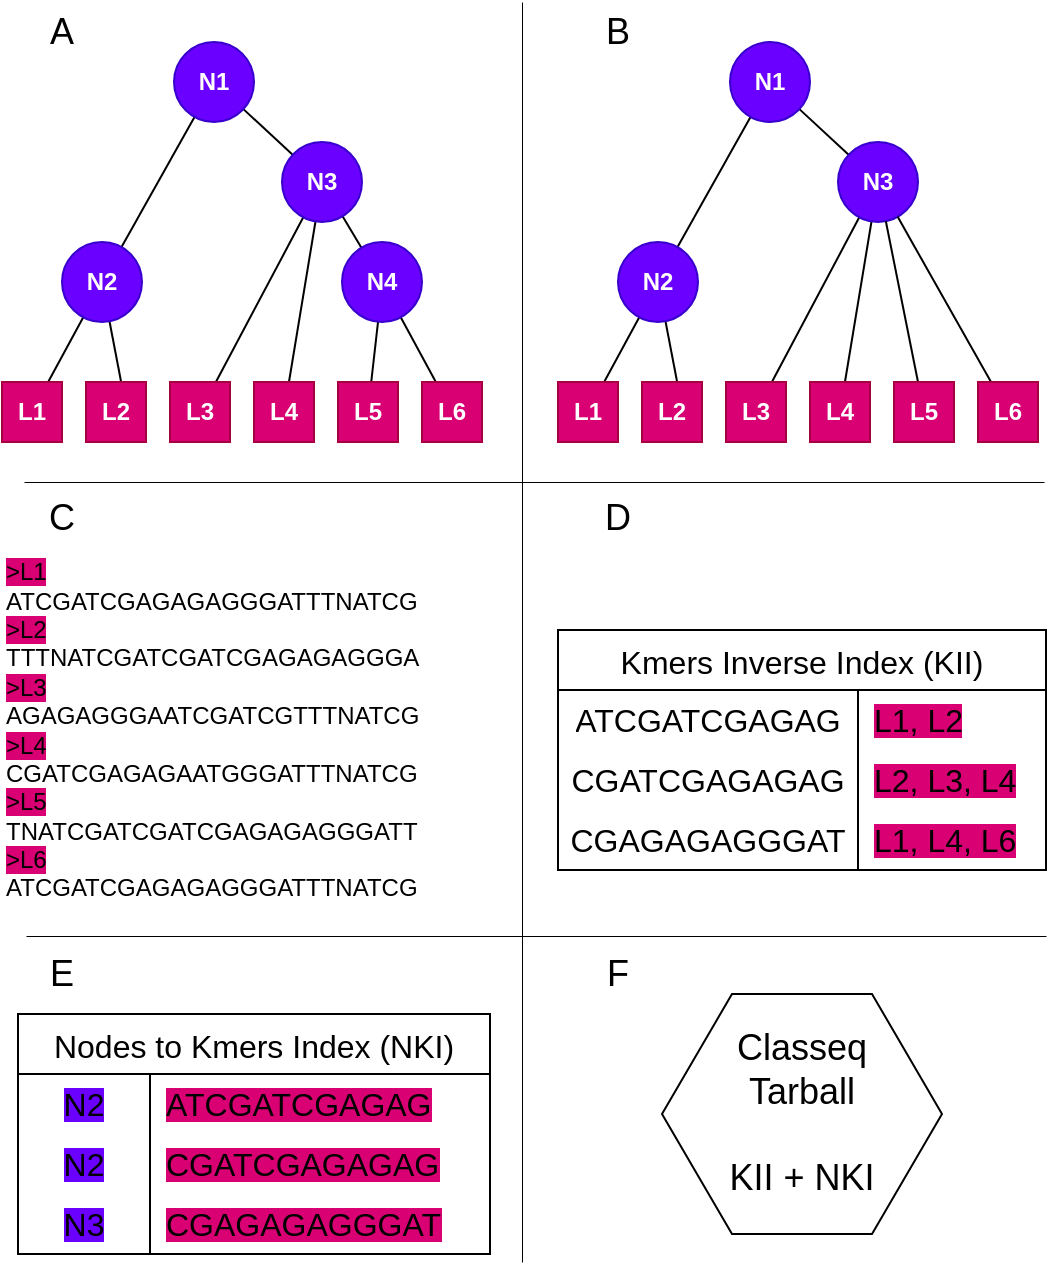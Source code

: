 <mxfile version="21.7.5" type="device" pages="2">
  <diagram id="KppL1wh_2cTVNB4-jGqq" name="main-comcepts">
    <mxGraphModel dx="1430" dy="600" grid="1" gridSize="10" guides="1" tooltips="1" connect="1" arrows="1" fold="1" page="1" pageScale="1" pageWidth="550" pageHeight="660" math="0" shadow="0">
      <root>
        <mxCell id="0" />
        <mxCell id="1" parent="0" />
        <mxCell id="bnrtpsS_CM_vW4E39BOG-5" style="rounded=0;orthogonalLoop=1;jettySize=auto;html=1;endArrow=none;endFill=0;" edge="1" parent="1" source="bnrtpsS_CM_vW4E39BOG-1" target="bnrtpsS_CM_vW4E39BOG-3">
          <mxGeometry relative="1" as="geometry" />
        </mxCell>
        <mxCell id="bnrtpsS_CM_vW4E39BOG-6" style="rounded=0;orthogonalLoop=1;jettySize=auto;html=1;endArrow=none;endFill=0;" edge="1" parent="1" source="bnrtpsS_CM_vW4E39BOG-1" target="bnrtpsS_CM_vW4E39BOG-2">
          <mxGeometry relative="1" as="geometry" />
        </mxCell>
        <mxCell id="bnrtpsS_CM_vW4E39BOG-1" value="&lt;b&gt;N1&lt;/b&gt;" style="ellipse;whiteSpace=wrap;html=1;aspect=fixed;fillColor=#6a00ff;strokeColor=#3700CC;fontColor=#ffffff;" vertex="1" parent="1">
          <mxGeometry x="98" y="35" width="40" height="40" as="geometry" />
        </mxCell>
        <mxCell id="bnrtpsS_CM_vW4E39BOG-16" style="edgeStyle=none;rounded=0;orthogonalLoop=1;jettySize=auto;html=1;endArrow=none;endFill=0;" edge="1" parent="1" source="bnrtpsS_CM_vW4E39BOG-2">
          <mxGeometry relative="1" as="geometry">
            <mxPoint x="72.077" y="207.635" as="targetPoint" />
          </mxGeometry>
        </mxCell>
        <mxCell id="bnrtpsS_CM_vW4E39BOG-17" style="edgeStyle=none;rounded=0;orthogonalLoop=1;jettySize=auto;html=1;endArrow=none;endFill=0;" edge="1" parent="1" source="bnrtpsS_CM_vW4E39BOG-2" target="bnrtpsS_CM_vW4E39BOG-18">
          <mxGeometry relative="1" as="geometry">
            <mxPoint x="11.923" y="207.635" as="targetPoint" />
          </mxGeometry>
        </mxCell>
        <mxCell id="bnrtpsS_CM_vW4E39BOG-2" value="&lt;b&gt;N2&lt;/b&gt;" style="ellipse;whiteSpace=wrap;html=1;aspect=fixed;fillColor=#6a00ff;strokeColor=#3700CC;fontColor=#ffffff;" vertex="1" parent="1">
          <mxGeometry x="42" y="135" width="40" height="40" as="geometry" />
        </mxCell>
        <mxCell id="bnrtpsS_CM_vW4E39BOG-7" style="rounded=0;orthogonalLoop=1;jettySize=auto;html=1;endArrow=none;endFill=0;" edge="1" parent="1" source="bnrtpsS_CM_vW4E39BOG-3" target="bnrtpsS_CM_vW4E39BOG-4">
          <mxGeometry relative="1" as="geometry" />
        </mxCell>
        <mxCell id="bnrtpsS_CM_vW4E39BOG-13" style="edgeStyle=none;rounded=0;orthogonalLoop=1;jettySize=auto;html=1;endArrow=none;endFill=0;" edge="1" parent="1" source="bnrtpsS_CM_vW4E39BOG-3" target="bnrtpsS_CM_vW4E39BOG-21">
          <mxGeometry relative="1" as="geometry">
            <mxPoint x="128.727" y="206.165" as="targetPoint" />
          </mxGeometry>
        </mxCell>
        <mxCell id="bnrtpsS_CM_vW4E39BOG-24" style="edgeStyle=none;rounded=0;orthogonalLoop=1;jettySize=auto;html=1;endArrow=none;endFill=0;" edge="1" parent="1" source="bnrtpsS_CM_vW4E39BOG-3" target="bnrtpsS_CM_vW4E39BOG-20">
          <mxGeometry relative="1" as="geometry" />
        </mxCell>
        <mxCell id="bnrtpsS_CM_vW4E39BOG-3" value="&lt;b&gt;N3&lt;/b&gt;" style="ellipse;whiteSpace=wrap;html=1;aspect=fixed;fillColor=#6a00ff;strokeColor=#3700CC;fontColor=#ffffff;" vertex="1" parent="1">
          <mxGeometry x="152" y="85" width="40" height="40" as="geometry" />
        </mxCell>
        <mxCell id="bnrtpsS_CM_vW4E39BOG-11" style="edgeStyle=none;rounded=0;orthogonalLoop=1;jettySize=auto;html=1;endArrow=none;endFill=0;" edge="1" parent="1" source="bnrtpsS_CM_vW4E39BOG-4" target="bnrtpsS_CM_vW4E39BOG-22">
          <mxGeometry relative="1" as="geometry">
            <mxPoint x="191.923" y="207.635" as="targetPoint" />
          </mxGeometry>
        </mxCell>
        <mxCell id="bnrtpsS_CM_vW4E39BOG-12" style="edgeStyle=none;rounded=0;orthogonalLoop=1;jettySize=auto;html=1;endArrow=none;endFill=0;" edge="1" parent="1" source="bnrtpsS_CM_vW4E39BOG-4" target="bnrtpsS_CM_vW4E39BOG-23">
          <mxGeometry relative="1" as="geometry">
            <mxPoint x="252.077" y="207.635" as="targetPoint" />
          </mxGeometry>
        </mxCell>
        <mxCell id="bnrtpsS_CM_vW4E39BOG-4" value="&lt;b&gt;N4&lt;/b&gt;" style="ellipse;whiteSpace=wrap;html=1;aspect=fixed;fillColor=#6a00ff;strokeColor=#3700CC;fontColor=#ffffff;" vertex="1" parent="1">
          <mxGeometry x="182" y="135" width="40" height="40" as="geometry" />
        </mxCell>
        <mxCell id="bnrtpsS_CM_vW4E39BOG-18" value="L1" style="rounded=0;whiteSpace=wrap;html=1;fillColor=#d80073;fontColor=#ffffff;strokeColor=#A50040;fontStyle=1" vertex="1" parent="1">
          <mxGeometry x="12" y="205" width="30" height="30" as="geometry" />
        </mxCell>
        <mxCell id="bnrtpsS_CM_vW4E39BOG-19" value="L2" style="rounded=0;whiteSpace=wrap;html=1;fillColor=#d80073;fontColor=#ffffff;strokeColor=#A50040;fontStyle=1" vertex="1" parent="1">
          <mxGeometry x="54" y="205" width="30" height="30" as="geometry" />
        </mxCell>
        <mxCell id="bnrtpsS_CM_vW4E39BOG-20" value="L3" style="rounded=0;whiteSpace=wrap;html=1;fillColor=#d80073;fontColor=#ffffff;strokeColor=#A50040;fontStyle=1" vertex="1" parent="1">
          <mxGeometry x="96" y="205" width="30" height="30" as="geometry" />
        </mxCell>
        <mxCell id="bnrtpsS_CM_vW4E39BOG-21" value="L4" style="rounded=0;whiteSpace=wrap;html=1;fillColor=#d80073;fontColor=#ffffff;strokeColor=#A50040;fontStyle=1" vertex="1" parent="1">
          <mxGeometry x="138" y="205" width="30" height="30" as="geometry" />
        </mxCell>
        <mxCell id="bnrtpsS_CM_vW4E39BOG-22" value="L5" style="rounded=0;whiteSpace=wrap;html=1;fillColor=#d80073;fontColor=#ffffff;strokeColor=#A50040;fontStyle=1" vertex="1" parent="1">
          <mxGeometry x="180" y="205" width="30" height="30" as="geometry" />
        </mxCell>
        <mxCell id="bnrtpsS_CM_vW4E39BOG-23" value="L6" style="rounded=0;whiteSpace=wrap;html=1;fillColor=#d80073;fontColor=#ffffff;strokeColor=#A50040;fontStyle=1" vertex="1" parent="1">
          <mxGeometry x="222" y="205" width="30" height="30" as="geometry" />
        </mxCell>
        <mxCell id="bnrtpsS_CM_vW4E39BOG-25" style="rounded=0;orthogonalLoop=1;jettySize=auto;html=1;endArrow=none;endFill=0;" edge="1" source="bnrtpsS_CM_vW4E39BOG-27" target="bnrtpsS_CM_vW4E39BOG-34" parent="1">
          <mxGeometry relative="1" as="geometry" />
        </mxCell>
        <mxCell id="bnrtpsS_CM_vW4E39BOG-26" style="rounded=0;orthogonalLoop=1;jettySize=auto;html=1;endArrow=none;endFill=0;" edge="1" source="bnrtpsS_CM_vW4E39BOG-27" target="bnrtpsS_CM_vW4E39BOG-30" parent="1">
          <mxGeometry relative="1" as="geometry" />
        </mxCell>
        <mxCell id="bnrtpsS_CM_vW4E39BOG-27" value="N1" style="ellipse;whiteSpace=wrap;html=1;aspect=fixed;fillColor=#6a00ff;strokeColor=#3700CC;fontColor=#ffffff;fontStyle=1" vertex="1" parent="1">
          <mxGeometry x="376" y="35" width="40" height="40" as="geometry" />
        </mxCell>
        <mxCell id="bnrtpsS_CM_vW4E39BOG-28" style="edgeStyle=none;rounded=0;orthogonalLoop=1;jettySize=auto;html=1;endArrow=none;endFill=0;" edge="1" source="bnrtpsS_CM_vW4E39BOG-30" parent="1">
          <mxGeometry relative="1" as="geometry">
            <mxPoint x="350.077" y="207.635" as="targetPoint" />
          </mxGeometry>
        </mxCell>
        <mxCell id="bnrtpsS_CM_vW4E39BOG-29" style="edgeStyle=none;rounded=0;orthogonalLoop=1;jettySize=auto;html=1;endArrow=none;endFill=0;" edge="1" source="bnrtpsS_CM_vW4E39BOG-30" target="bnrtpsS_CM_vW4E39BOG-38" parent="1">
          <mxGeometry relative="1" as="geometry">
            <mxPoint x="289.923" y="207.635" as="targetPoint" />
          </mxGeometry>
        </mxCell>
        <mxCell id="bnrtpsS_CM_vW4E39BOG-30" value="N2" style="ellipse;whiteSpace=wrap;html=1;aspect=fixed;fillColor=#6a00ff;strokeColor=#3700CC;fontColor=#ffffff;fontStyle=1" vertex="1" parent="1">
          <mxGeometry x="320" y="135" width="40" height="40" as="geometry" />
        </mxCell>
        <mxCell id="bnrtpsS_CM_vW4E39BOG-32" style="edgeStyle=none;rounded=0;orthogonalLoop=1;jettySize=auto;html=1;endArrow=none;endFill=0;" edge="1" source="bnrtpsS_CM_vW4E39BOG-34" target="bnrtpsS_CM_vW4E39BOG-41" parent="1">
          <mxGeometry relative="1" as="geometry">
            <mxPoint x="406.727" y="206.165" as="targetPoint" />
          </mxGeometry>
        </mxCell>
        <mxCell id="bnrtpsS_CM_vW4E39BOG-33" style="edgeStyle=none;rounded=0;orthogonalLoop=1;jettySize=auto;html=1;endArrow=none;endFill=0;" edge="1" source="bnrtpsS_CM_vW4E39BOG-34" target="bnrtpsS_CM_vW4E39BOG-40" parent="1">
          <mxGeometry relative="1" as="geometry" />
        </mxCell>
        <mxCell id="bnrtpsS_CM_vW4E39BOG-34" value="N3" style="ellipse;whiteSpace=wrap;html=1;aspect=fixed;fillColor=#6a00ff;strokeColor=#3700CC;fontColor=#ffffff;fontStyle=1" vertex="1" parent="1">
          <mxGeometry x="430" y="85" width="40" height="40" as="geometry" />
        </mxCell>
        <mxCell id="bnrtpsS_CM_vW4E39BOG-35" style="edgeStyle=none;rounded=0;orthogonalLoop=1;jettySize=auto;html=1;endArrow=none;endFill=0;" edge="1" source="bnrtpsS_CM_vW4E39BOG-34" target="bnrtpsS_CM_vW4E39BOG-42" parent="1">
          <mxGeometry relative="1" as="geometry">
            <mxPoint x="477.879" y="174.887" as="sourcePoint" />
            <mxPoint x="469.923" y="207.635" as="targetPoint" />
          </mxGeometry>
        </mxCell>
        <mxCell id="bnrtpsS_CM_vW4E39BOG-36" style="edgeStyle=none;rounded=0;orthogonalLoop=1;jettySize=auto;html=1;endArrow=none;endFill=0;" edge="1" source="bnrtpsS_CM_vW4E39BOG-34" target="bnrtpsS_CM_vW4E39BOG-43" parent="1">
          <mxGeometry relative="1" as="geometry">
            <mxPoint x="490" y="165" as="sourcePoint" />
            <mxPoint x="530.077" y="207.635" as="targetPoint" />
          </mxGeometry>
        </mxCell>
        <mxCell id="bnrtpsS_CM_vW4E39BOG-38" value="L1" style="rounded=0;whiteSpace=wrap;html=1;fillColor=#d80073;fontColor=#ffffff;strokeColor=#A50040;fontStyle=1" vertex="1" parent="1">
          <mxGeometry x="290" y="205" width="30" height="30" as="geometry" />
        </mxCell>
        <mxCell id="bnrtpsS_CM_vW4E39BOG-39" value="L2" style="rounded=0;whiteSpace=wrap;html=1;fillColor=#d80073;fontColor=#ffffff;strokeColor=#A50040;fontStyle=1" vertex="1" parent="1">
          <mxGeometry x="332" y="205" width="30" height="30" as="geometry" />
        </mxCell>
        <mxCell id="bnrtpsS_CM_vW4E39BOG-40" value="L3" style="rounded=0;whiteSpace=wrap;html=1;fillColor=#d80073;fontColor=#ffffff;strokeColor=#A50040;fontStyle=1" vertex="1" parent="1">
          <mxGeometry x="374" y="205" width="30" height="30" as="geometry" />
        </mxCell>
        <mxCell id="bnrtpsS_CM_vW4E39BOG-41" value="L4" style="rounded=0;whiteSpace=wrap;html=1;fillColor=#d80073;fontColor=#ffffff;strokeColor=#A50040;fontStyle=1" vertex="1" parent="1">
          <mxGeometry x="416" y="205" width="30" height="30" as="geometry" />
        </mxCell>
        <mxCell id="bnrtpsS_CM_vW4E39BOG-42" value="L5" style="rounded=0;whiteSpace=wrap;html=1;fillColor=#d80073;fontColor=#ffffff;strokeColor=#A50040;fontStyle=1" vertex="1" parent="1">
          <mxGeometry x="458" y="205" width="30" height="30" as="geometry" />
        </mxCell>
        <mxCell id="bnrtpsS_CM_vW4E39BOG-43" value="L6" style="rounded=0;whiteSpace=wrap;html=1;fillColor=#d80073;fontColor=#ffffff;strokeColor=#A50040;fontStyle=1" vertex="1" parent="1">
          <mxGeometry x="500" y="205" width="30" height="30" as="geometry" />
        </mxCell>
        <mxCell id="bnrtpsS_CM_vW4E39BOG-46" value="&lt;span style=&quot;background-color: rgb(216, 0, 115);&quot;&gt;&amp;gt;L1&lt;/span&gt;&lt;br&gt;ATCGATCGAGAGAGGGATTTNATCG&lt;br&gt;&lt;span style=&quot;background-color: rgb(216, 0, 115);&quot;&gt;&amp;gt;L2&lt;/span&gt;&lt;br&gt;TTTNATCGATCGATCGAGAGAGGGA&lt;br&gt;&lt;span style=&quot;background-color: rgb(216, 0, 115);&quot;&gt;&amp;gt;L3&lt;/span&gt;&lt;br&gt;AGAGAGGGAATCGATCGTTTNATCG&lt;br&gt;&lt;span style=&quot;background-color: rgb(216, 0, 115);&quot;&gt;&amp;gt;L4&lt;/span&gt;&lt;br&gt;CGATCGAGAGAATGGGATTTNATCG&lt;br&gt;&lt;span style=&quot;background-color: rgb(216, 0, 115);&quot;&gt;&amp;gt;L5&lt;/span&gt;&lt;br&gt;TNATCGATCGATCGAGAGAGGGATT&lt;br&gt;&lt;span style=&quot;background-color: rgb(216, 0, 115);&quot;&gt;&amp;gt;L6&lt;/span&gt;&lt;br&gt;ATCGATCGAGAGAGGGATTTNATCG" style="text;html=1;strokeColor=none;fillColor=none;align=left;verticalAlign=middle;whiteSpace=wrap;rounded=0;" vertex="1" parent="1">
          <mxGeometry x="12" y="289" width="228" height="180" as="geometry" />
        </mxCell>
        <mxCell id="bnrtpsS_CM_vW4E39BOG-51" value="Kmers Inverse Index (KII)" style="shape=table;startSize=30;container=1;collapsible=0;childLayout=tableLayout;fixedRows=1;rowLines=0;fontStyle=0;strokeColor=default;fontSize=16;" vertex="1" parent="1">
          <mxGeometry x="290" y="329" width="244" height="120" as="geometry" />
        </mxCell>
        <mxCell id="bnrtpsS_CM_vW4E39BOG-52" value="" style="shape=tableRow;horizontal=0;startSize=0;swimlaneHead=0;swimlaneBody=0;top=0;left=0;bottom=0;right=0;collapsible=0;dropTarget=0;fillColor=none;points=[[0,0.5],[1,0.5]];portConstraint=eastwest;strokeColor=inherit;fontSize=16;swimlaneFillColor=default;" vertex="1" parent="bnrtpsS_CM_vW4E39BOG-51">
          <mxGeometry y="30" width="244" height="30" as="geometry" />
        </mxCell>
        <mxCell id="bnrtpsS_CM_vW4E39BOG-53" value="ATCGATCGAGAG" style="shape=partialRectangle;html=1;whiteSpace=wrap;connectable=0;fillColor=none;top=0;left=0;bottom=0;right=0;overflow=hidden;pointerEvents=1;strokeColor=inherit;fontSize=16;" vertex="1" parent="bnrtpsS_CM_vW4E39BOG-52">
          <mxGeometry width="150" height="30" as="geometry">
            <mxRectangle width="150" height="30" as="alternateBounds" />
          </mxGeometry>
        </mxCell>
        <mxCell id="bnrtpsS_CM_vW4E39BOG-54" value="&lt;span style=&quot;background-color: rgb(216, 0, 115);&quot;&gt;L1, L2&lt;/span&gt;" style="shape=partialRectangle;html=1;whiteSpace=wrap;connectable=0;fillColor=none;top=0;left=0;bottom=0;right=0;align=left;spacingLeft=6;overflow=hidden;strokeColor=inherit;fontSize=16;" vertex="1" parent="bnrtpsS_CM_vW4E39BOG-52">
          <mxGeometry x="150" width="94" height="30" as="geometry">
            <mxRectangle width="94" height="30" as="alternateBounds" />
          </mxGeometry>
        </mxCell>
        <mxCell id="bnrtpsS_CM_vW4E39BOG-55" value="" style="shape=tableRow;horizontal=0;startSize=0;swimlaneHead=0;swimlaneBody=0;top=0;left=0;bottom=0;right=0;collapsible=0;dropTarget=0;fillColor=none;points=[[0,0.5],[1,0.5]];portConstraint=eastwest;strokeColor=inherit;fontSize=16;" vertex="1" parent="bnrtpsS_CM_vW4E39BOG-51">
          <mxGeometry y="60" width="244" height="30" as="geometry" />
        </mxCell>
        <mxCell id="bnrtpsS_CM_vW4E39BOG-56" value="CGATCGAGAGAG" style="shape=partialRectangle;html=1;whiteSpace=wrap;connectable=0;fillColor=none;top=0;left=0;bottom=0;right=0;overflow=hidden;strokeColor=inherit;fontSize=16;swimlaneFillColor=default;" vertex="1" parent="bnrtpsS_CM_vW4E39BOG-55">
          <mxGeometry width="150" height="30" as="geometry">
            <mxRectangle width="150" height="30" as="alternateBounds" />
          </mxGeometry>
        </mxCell>
        <mxCell id="bnrtpsS_CM_vW4E39BOG-57" value="&lt;span style=&quot;background-color: rgb(216, 0, 115);&quot;&gt;L2, L3, L4&lt;/span&gt;" style="shape=partialRectangle;html=1;whiteSpace=wrap;connectable=0;fillColor=none;top=0;left=0;bottom=0;right=0;align=left;spacingLeft=6;overflow=hidden;strokeColor=inherit;fontSize=16;swimlaneFillColor=default;" vertex="1" parent="bnrtpsS_CM_vW4E39BOG-55">
          <mxGeometry x="150" width="94" height="30" as="geometry">
            <mxRectangle width="94" height="30" as="alternateBounds" />
          </mxGeometry>
        </mxCell>
        <mxCell id="bnrtpsS_CM_vW4E39BOG-58" value="" style="shape=tableRow;horizontal=0;startSize=0;swimlaneHead=0;swimlaneBody=0;top=0;left=0;bottom=0;right=0;collapsible=0;dropTarget=0;fillColor=none;points=[[0,0.5],[1,0.5]];portConstraint=eastwest;strokeColor=inherit;fontSize=16;" vertex="1" parent="bnrtpsS_CM_vW4E39BOG-51">
          <mxGeometry y="90" width="244" height="30" as="geometry" />
        </mxCell>
        <mxCell id="bnrtpsS_CM_vW4E39BOG-59" value="CGAGAGAGGGAT" style="shape=partialRectangle;html=1;whiteSpace=wrap;connectable=0;fillColor=none;top=0;left=0;bottom=0;right=0;overflow=hidden;strokeColor=inherit;fontSize=16;swimlaneFillColor=default;" vertex="1" parent="bnrtpsS_CM_vW4E39BOG-58">
          <mxGeometry width="150" height="30" as="geometry">
            <mxRectangle width="150" height="30" as="alternateBounds" />
          </mxGeometry>
        </mxCell>
        <mxCell id="bnrtpsS_CM_vW4E39BOG-60" value="&lt;span style=&quot;background-color: rgb(216, 0, 115);&quot;&gt;L1, L4, L6&lt;/span&gt;" style="shape=partialRectangle;html=1;whiteSpace=wrap;connectable=0;fillColor=none;top=0;left=0;bottom=0;right=0;align=left;spacingLeft=6;overflow=hidden;strokeColor=inherit;fontSize=16;swimlaneFillColor=default;" vertex="1" parent="bnrtpsS_CM_vW4E39BOG-58">
          <mxGeometry x="150" width="94" height="30" as="geometry">
            <mxRectangle width="94" height="30" as="alternateBounds" />
          </mxGeometry>
        </mxCell>
        <mxCell id="bnrtpsS_CM_vW4E39BOG-61" value="&lt;font style=&quot;font-size: 18px;&quot;&gt;Classeq&lt;br&gt;Tarball&lt;br&gt;&lt;br&gt;KII + NKI&lt;br&gt;&lt;/font&gt;" style="shape=mxgraph.bpmn.conversation;perimeter=hexagonPerimeter2;whiteSpace=wrap;html=1;aspect=fixed;bpmnConversationType=conv;" vertex="1" parent="1">
          <mxGeometry x="342" y="511" width="140" height="120" as="geometry" />
        </mxCell>
        <mxCell id="_QdQIy4yc0zmCQt83ZC5-1" value="" style="endArrow=none;html=1;rounded=0;strokeWidth=0.5;" edge="1" parent="1">
          <mxGeometry width="50" height="50" relative="1" as="geometry">
            <mxPoint x="23" y="255" as="sourcePoint" />
            <mxPoint x="533" y="255" as="targetPoint" />
          </mxGeometry>
        </mxCell>
        <mxCell id="_QdQIy4yc0zmCQt83ZC5-2" value="" style="endArrow=none;html=1;rounded=0;strokeWidth=0.5;" edge="1" parent="1">
          <mxGeometry width="50" height="50" relative="1" as="geometry">
            <mxPoint x="272" y="15" as="sourcePoint" />
            <mxPoint x="272" y="645" as="targetPoint" />
          </mxGeometry>
        </mxCell>
        <mxCell id="_QdQIy4yc0zmCQt83ZC5-3" value="" style="endArrow=none;html=1;rounded=0;strokeWidth=0.5;" edge="1" parent="1">
          <mxGeometry width="50" height="50" relative="1" as="geometry">
            <mxPoint x="24" y="482" as="sourcePoint" />
            <mxPoint x="534" y="482" as="targetPoint" />
          </mxGeometry>
        </mxCell>
        <mxCell id="_QdQIy4yc0zmCQt83ZC5-6" value="Nodes to Kmers Index (NKI)" style="shape=table;startSize=30;container=1;collapsible=0;childLayout=tableLayout;fixedRows=1;rowLines=0;fontStyle=0;strokeColor=default;fontSize=16;" vertex="1" parent="1">
          <mxGeometry x="20" y="521" width="236" height="120" as="geometry" />
        </mxCell>
        <mxCell id="_QdQIy4yc0zmCQt83ZC5-7" value="" style="shape=tableRow;horizontal=0;startSize=0;swimlaneHead=0;swimlaneBody=0;top=0;left=0;bottom=0;right=0;collapsible=0;dropTarget=0;fillColor=none;points=[[0,0.5],[1,0.5]];portConstraint=eastwest;strokeColor=inherit;fontSize=16;swimlaneFillColor=default;" vertex="1" parent="_QdQIy4yc0zmCQt83ZC5-6">
          <mxGeometry y="30" width="236" height="30" as="geometry" />
        </mxCell>
        <mxCell id="_QdQIy4yc0zmCQt83ZC5-8" value="&lt;span style=&quot;background-color: rgb(106, 0, 255);&quot;&gt;N2&lt;/span&gt;" style="shape=partialRectangle;html=1;whiteSpace=wrap;connectable=0;fillColor=none;top=0;left=0;bottom=0;right=0;overflow=hidden;pointerEvents=1;strokeColor=inherit;fontSize=16;" vertex="1" parent="_QdQIy4yc0zmCQt83ZC5-7">
          <mxGeometry width="66" height="30" as="geometry">
            <mxRectangle width="66" height="30" as="alternateBounds" />
          </mxGeometry>
        </mxCell>
        <mxCell id="_QdQIy4yc0zmCQt83ZC5-9" value="&lt;span style=&quot;background-color: rgb(216, 0, 115);&quot;&gt;ATCGATCGAGAG&lt;/span&gt;" style="shape=partialRectangle;html=1;whiteSpace=wrap;connectable=0;fillColor=none;top=0;left=0;bottom=0;right=0;align=left;spacingLeft=6;overflow=hidden;strokeColor=inherit;fontSize=16;" vertex="1" parent="_QdQIy4yc0zmCQt83ZC5-7">
          <mxGeometry x="66" width="170" height="30" as="geometry">
            <mxRectangle width="170" height="30" as="alternateBounds" />
          </mxGeometry>
        </mxCell>
        <mxCell id="_QdQIy4yc0zmCQt83ZC5-10" value="" style="shape=tableRow;horizontal=0;startSize=0;swimlaneHead=0;swimlaneBody=0;top=0;left=0;bottom=0;right=0;collapsible=0;dropTarget=0;fillColor=none;points=[[0,0.5],[1,0.5]];portConstraint=eastwest;strokeColor=inherit;fontSize=16;" vertex="1" parent="_QdQIy4yc0zmCQt83ZC5-6">
          <mxGeometry y="60" width="236" height="30" as="geometry" />
        </mxCell>
        <mxCell id="_QdQIy4yc0zmCQt83ZC5-11" value="&lt;span style=&quot;background-color: rgb(106, 0, 255);&quot;&gt;N2&lt;/span&gt;" style="shape=partialRectangle;html=1;whiteSpace=wrap;connectable=0;fillColor=none;top=0;left=0;bottom=0;right=0;overflow=hidden;strokeColor=inherit;fontSize=16;swimlaneFillColor=default;" vertex="1" parent="_QdQIy4yc0zmCQt83ZC5-10">
          <mxGeometry width="66" height="30" as="geometry">
            <mxRectangle width="66" height="30" as="alternateBounds" />
          </mxGeometry>
        </mxCell>
        <mxCell id="_QdQIy4yc0zmCQt83ZC5-12" value="&lt;span style=&quot;background-color: rgb(216, 0, 115);&quot;&gt;CGATCGAGAGAG&lt;/span&gt;" style="shape=partialRectangle;html=1;whiteSpace=wrap;connectable=0;fillColor=none;top=0;left=0;bottom=0;right=0;align=left;spacingLeft=6;overflow=hidden;strokeColor=inherit;fontSize=16;swimlaneFillColor=default;" vertex="1" parent="_QdQIy4yc0zmCQt83ZC5-10">
          <mxGeometry x="66" width="170" height="30" as="geometry">
            <mxRectangle width="170" height="30" as="alternateBounds" />
          </mxGeometry>
        </mxCell>
        <mxCell id="_QdQIy4yc0zmCQt83ZC5-13" value="" style="shape=tableRow;horizontal=0;startSize=0;swimlaneHead=0;swimlaneBody=0;top=0;left=0;bottom=0;right=0;collapsible=0;dropTarget=0;fillColor=none;points=[[0,0.5],[1,0.5]];portConstraint=eastwest;strokeColor=inherit;fontSize=16;" vertex="1" parent="_QdQIy4yc0zmCQt83ZC5-6">
          <mxGeometry y="90" width="236" height="30" as="geometry" />
        </mxCell>
        <mxCell id="_QdQIy4yc0zmCQt83ZC5-14" value="&lt;span style=&quot;background-color: rgb(106, 0, 255);&quot;&gt;N3&lt;/span&gt;" style="shape=partialRectangle;html=1;whiteSpace=wrap;connectable=0;fillColor=none;top=0;left=0;bottom=0;right=0;overflow=hidden;strokeColor=inherit;fontSize=16;swimlaneFillColor=default;" vertex="1" parent="_QdQIy4yc0zmCQt83ZC5-13">
          <mxGeometry width="66" height="30" as="geometry">
            <mxRectangle width="66" height="30" as="alternateBounds" />
          </mxGeometry>
        </mxCell>
        <mxCell id="_QdQIy4yc0zmCQt83ZC5-15" value="&lt;span style=&quot;background-color: rgb(216, 0, 115);&quot;&gt;CGAGAGAGGGAT&lt;/span&gt;" style="shape=partialRectangle;html=1;whiteSpace=wrap;connectable=0;fillColor=none;top=0;left=0;bottom=0;right=0;align=left;spacingLeft=6;overflow=hidden;strokeColor=inherit;fontSize=16;swimlaneFillColor=default;" vertex="1" parent="_QdQIy4yc0zmCQt83ZC5-13">
          <mxGeometry x="66" width="170" height="30" as="geometry">
            <mxRectangle width="170" height="30" as="alternateBounds" />
          </mxGeometry>
        </mxCell>
        <mxCell id="O6fzyU4fGEFc11jiPOrm-1" value="&lt;font style=&quot;font-size: 18px;&quot;&gt;A&lt;/font&gt;" style="text;html=1;strokeColor=none;fillColor=none;align=center;verticalAlign=middle;whiteSpace=wrap;rounded=0;" vertex="1" parent="1">
          <mxGeometry x="12" y="15" width="60" height="30" as="geometry" />
        </mxCell>
        <mxCell id="O6fzyU4fGEFc11jiPOrm-2" value="&lt;span style=&quot;font-size: 18px;&quot;&gt;B&lt;/span&gt;" style="text;html=1;strokeColor=none;fillColor=none;align=center;verticalAlign=middle;whiteSpace=wrap;rounded=0;" vertex="1" parent="1">
          <mxGeometry x="290" y="15" width="60" height="30" as="geometry" />
        </mxCell>
        <mxCell id="O6fzyU4fGEFc11jiPOrm-3" value="&lt;font style=&quot;font-size: 18px;&quot;&gt;C&lt;/font&gt;" style="text;html=1;strokeColor=none;fillColor=none;align=center;verticalAlign=middle;whiteSpace=wrap;rounded=0;" vertex="1" parent="1">
          <mxGeometry x="12" y="258" width="60" height="30" as="geometry" />
        </mxCell>
        <mxCell id="O6fzyU4fGEFc11jiPOrm-4" value="&lt;span style=&quot;font-size: 18px;&quot;&gt;D&lt;/span&gt;" style="text;html=1;strokeColor=none;fillColor=none;align=center;verticalAlign=middle;whiteSpace=wrap;rounded=0;" vertex="1" parent="1">
          <mxGeometry x="290" y="258" width="60" height="30" as="geometry" />
        </mxCell>
        <mxCell id="O6fzyU4fGEFc11jiPOrm-5" value="&lt;font style=&quot;font-size: 18px;&quot;&gt;E&lt;/font&gt;" style="text;html=1;strokeColor=none;fillColor=none;align=center;verticalAlign=middle;whiteSpace=wrap;rounded=0;" vertex="1" parent="1">
          <mxGeometry x="12" y="486" width="60" height="30" as="geometry" />
        </mxCell>
        <mxCell id="O6fzyU4fGEFc11jiPOrm-6" value="&lt;span style=&quot;font-size: 18px;&quot;&gt;F&lt;/span&gt;" style="text;html=1;strokeColor=none;fillColor=none;align=center;verticalAlign=middle;whiteSpace=wrap;rounded=0;" vertex="1" parent="1">
          <mxGeometry x="290" y="486" width="60" height="30" as="geometry" />
        </mxCell>
      </root>
    </mxGraphModel>
  </diagram>
  <diagram name="validation-assays" id="YyqD6gSXIYppdcMXU_HQ">
    <mxGraphModel dx="1728" dy="756" grid="1" gridSize="10" guides="1" tooltips="1" connect="1" arrows="1" fold="1" page="1" pageScale="1" pageWidth="600" pageHeight="700" math="0" shadow="0">
      <root>
        <mxCell id="0" />
        <mxCell id="1" parent="0" />
        <mxCell id="eH2llV_tonc0OVVcTMWQ-1" value="&lt;b&gt;&lt;i&gt;Bacillus subtilis&lt;/i&gt; group (ingroup)&lt;/b&gt;" style="rounded=1;whiteSpace=wrap;html=1;fillColor=#6d8764;fontColor=#ffffff;strokeColor=#3A5431;" parent="1" vertex="1">
          <mxGeometry x="468" y="409" width="110" height="60" as="geometry" />
        </mxCell>
        <mxCell id="eH2llV_tonc0OVVcTMWQ-3" value="&lt;b&gt;&lt;i&gt;Bacillus cereus&lt;/i&gt; group&lt;/b&gt;" style="rounded=1;whiteSpace=wrap;html=1;fillColor=#e3c800;fontColor=#000000;strokeColor=#B09500;" parent="1" vertex="1">
          <mxGeometry x="281" y="409" width="110" height="60" as="geometry" />
        </mxCell>
        <mxCell id="eH2llV_tonc0OVVcTMWQ-8" style="rounded=0;orthogonalLoop=1;jettySize=auto;html=1;strokeWidth=2;flowAnimation=1;exitX=0.5;exitY=1;exitDx=0;exitDy=0;" parent="1" source="eH2llV_tonc0OVVcTMWQ-36" target="eH2llV_tonc0OVVcTMWQ-3" edge="1">
          <mxGeometry relative="1" as="geometry">
            <mxPoint x="336" y="364" as="sourcePoint" />
          </mxGeometry>
        </mxCell>
        <mxCell id="eH2llV_tonc0OVVcTMWQ-14" style="edgeStyle=orthogonalEdgeStyle;rounded=0;orthogonalLoop=1;jettySize=auto;html=1;strokeWidth=2;flowAnimation=1;endArrow=none;endFill=0;exitX=1;exitY=0.5;exitDx=0;exitDy=0;" parent="1" source="eH2llV_tonc0OVVcTMWQ-36" target="eH2llV_tonc0OVVcTMWQ-20" edge="1">
          <mxGeometry relative="1" as="geometry">
            <mxPoint x="397" y="324" as="sourcePoint" />
          </mxGeometry>
        </mxCell>
        <mxCell id="eH2llV_tonc0OVVcTMWQ-9" value="&lt;b&gt;&lt;i&gt;Paenibacillus&lt;/i&gt;&lt;br&gt;(Bacilli)&lt;/b&gt;" style="rounded=1;whiteSpace=wrap;html=1;fillColor=#f0a30a;fontColor=#000000;strokeColor=#BD7000;" parent="1" vertex="1">
          <mxGeometry x="154" y="409" width="110" height="60" as="geometry" />
        </mxCell>
        <mxCell id="eH2llV_tonc0OVVcTMWQ-11" style="edgeStyle=orthogonalEdgeStyle;rounded=0;orthogonalLoop=1;jettySize=auto;html=1;strokeWidth=2;flowAnimation=1;endArrow=none;endFill=0;exitX=1;exitY=0.5;exitDx=0;exitDy=0;" parent="1" source="eH2llV_tonc0OVVcTMWQ-33" target="eH2llV_tonc0OVVcTMWQ-19" edge="1">
          <mxGeometry relative="1" as="geometry">
            <mxPoint x="282.0" y="214" as="sourcePoint" />
          </mxGeometry>
        </mxCell>
        <mxCell id="eH2llV_tonc0OVVcTMWQ-12" style="edgeStyle=orthogonalEdgeStyle;rounded=0;orthogonalLoop=1;jettySize=auto;html=1;strokeWidth=2;flowAnimation=1;exitX=0.5;exitY=1;exitDx=0;exitDy=0;" parent="1" source="eH2llV_tonc0OVVcTMWQ-33" target="eH2llV_tonc0OVVcTMWQ-9" edge="1">
          <mxGeometry relative="1" as="geometry">
            <mxPoint x="209.0" y="274" as="sourcePoint" />
          </mxGeometry>
        </mxCell>
        <mxCell id="eH2llV_tonc0OVVcTMWQ-17" style="edgeStyle=orthogonalEdgeStyle;rounded=0;orthogonalLoop=1;jettySize=auto;html=1;strokeWidth=2;flowAnimation=1;exitX=0.5;exitY=1;exitDx=0;exitDy=0;" parent="1" source="eH2llV_tonc0OVVcTMWQ-31" target="eH2llV_tonc0OVVcTMWQ-16" edge="1">
          <mxGeometry relative="1" as="geometry">
            <mxPoint x="79" y="181" as="sourcePoint" />
          </mxGeometry>
        </mxCell>
        <mxCell id="eH2llV_tonc0OVVcTMWQ-18" style="edgeStyle=orthogonalEdgeStyle;rounded=0;orthogonalLoop=1;jettySize=auto;html=1;strokeWidth=2;flowAnimation=1;" parent="1" source="eH2llV_tonc0OVVcTMWQ-20" target="eH2llV_tonc0OVVcTMWQ-1" edge="1">
          <mxGeometry relative="1" as="geometry" />
        </mxCell>
        <mxCell id="eH2llV_tonc0OVVcTMWQ-16" value="&lt;b&gt;&lt;i&gt;Streptomyces&lt;/i&gt;&lt;br&gt;(Terraform group)&lt;br&gt;&lt;/b&gt;&lt;span style=&quot;&quot;&gt;&lt;/span&gt;" style="rounded=1;whiteSpace=wrap;html=1;fillColor=#e51400;fontColor=#ffffff;strokeColor=#B20000;" parent="1" vertex="1">
          <mxGeometry x="24" y="409" width="110" height="60" as="geometry" />
        </mxCell>
        <mxCell id="eH2llV_tonc0OVVcTMWQ-22" style="edgeStyle=orthogonalEdgeStyle;rounded=0;orthogonalLoop=1;jettySize=auto;html=1;strokeWidth=2;flowAnimation=1;endArrow=none;endFill=0;" parent="1" source="eH2llV_tonc0OVVcTMWQ-19" target="eH2llV_tonc0OVVcTMWQ-20" edge="1">
          <mxGeometry relative="1" as="geometry" />
        </mxCell>
        <mxCell id="eH2llV_tonc0OVVcTMWQ-19" value="" style="ellipse;whiteSpace=wrap;html=1;aspect=fixed;" parent="1" vertex="1">
          <mxGeometry x="520" y="211" width="6" height="6" as="geometry" />
        </mxCell>
        <mxCell id="eH2llV_tonc0OVVcTMWQ-21" value="" style="edgeStyle=orthogonalEdgeStyle;rounded=0;orthogonalLoop=1;jettySize=auto;html=1;strokeWidth=2;flowAnimation=1;endArrow=none;endFill=0;exitX=1;exitY=0.5;exitDx=0;exitDy=0;entryX=0;entryY=0.5;entryDx=0;entryDy=0;" parent="1" source="eH2llV_tonc0OVVcTMWQ-31" target="eH2llV_tonc0OVVcTMWQ-37" edge="1">
          <mxGeometry relative="1" as="geometry">
            <mxPoint x="157" y="121" as="sourcePoint" />
            <mxPoint x="472" y="389" as="targetPoint" />
          </mxGeometry>
        </mxCell>
        <mxCell id="eH2llV_tonc0OVVcTMWQ-20" value="" style="ellipse;whiteSpace=wrap;html=1;aspect=fixed;" parent="1" vertex="1">
          <mxGeometry x="520" y="321" width="6" height="6" as="geometry" />
        </mxCell>
        <mxCell id="eH2llV_tonc0OVVcTMWQ-25" value="" style="shape=manualInput;whiteSpace=wrap;html=1;dashed=0;size=13;rotation=-180;gradientColor=#6D8764;gradientDirection=west;fillColor=#E51400;" parent="1" vertex="1">
          <mxGeometry x="76" y="481" width="445" height="30" as="geometry" />
        </mxCell>
        <mxCell id="eH2llV_tonc0OVVcTMWQ-29" value="&lt;h1&gt;Level 3&lt;/h1&gt;&lt;p&gt;Specificity with high divertent (extra-phylum) outgroups&lt;br&gt;&lt;/p&gt;" style="text;html=1;strokeColor=none;fillColor=none;spacing=5;spacingTop=-20;whiteSpace=wrap;overflow=hidden;rounded=0;" parent="1" vertex="1">
          <mxGeometry x="79" y="14" width="190" height="90" as="geometry" />
        </mxCell>
        <mxCell id="eH2llV_tonc0OVVcTMWQ-31" value="" style="ellipse;whiteSpace=wrap;html=1;aspect=fixed;" parent="1" vertex="1">
          <mxGeometry x="76" y="101" width="6" height="6" as="geometry" />
        </mxCell>
        <mxCell id="eH2llV_tonc0OVVcTMWQ-32" value="&lt;h1&gt;Level 2&lt;/h1&gt;&lt;p&gt;Specificity with mid divertent (extra-generic) outgroups&lt;br&gt;&lt;/p&gt;" style="text;html=1;strokeColor=none;fillColor=none;spacing=5;spacingTop=-20;whiteSpace=wrap;overflow=hidden;rounded=0;" parent="1" vertex="1">
          <mxGeometry x="209" y="124" width="190" height="90" as="geometry" />
        </mxCell>
        <mxCell id="eH2llV_tonc0OVVcTMWQ-33" value="" style="ellipse;whiteSpace=wrap;html=1;aspect=fixed;" parent="1" vertex="1">
          <mxGeometry x="206" y="211" width="6" height="6" as="geometry" />
        </mxCell>
        <mxCell id="eH2llV_tonc0OVVcTMWQ-35" value="&lt;h1&gt;Level 1&lt;/h1&gt;&lt;p&gt;Specificity with low divergent (infra-generic) outgroups&lt;br&gt;&lt;/p&gt;" style="text;html=1;strokeColor=none;fillColor=none;spacing=5;spacingTop=-20;whiteSpace=wrap;overflow=hidden;rounded=0;" parent="1" vertex="1">
          <mxGeometry x="336" y="234" width="164" height="90" as="geometry" />
        </mxCell>
        <mxCell id="eH2llV_tonc0OVVcTMWQ-36" value="" style="ellipse;whiteSpace=wrap;html=1;aspect=fixed;" parent="1" vertex="1">
          <mxGeometry x="333" y="321" width="6" height="6" as="geometry" />
        </mxCell>
        <mxCell id="eH2llV_tonc0OVVcTMWQ-38" style="edgeStyle=orthogonalEdgeStyle;rounded=0;orthogonalLoop=1;jettySize=auto;html=1;entryX=0.5;entryY=0;entryDx=0;entryDy=0;strokeWidth=2;flowAnimation=1;endArrow=none;endFill=0;" parent="1" source="eH2llV_tonc0OVVcTMWQ-37" target="eH2llV_tonc0OVVcTMWQ-19" edge="1">
          <mxGeometry relative="1" as="geometry" />
        </mxCell>
        <mxCell id="eH2llV_tonc0OVVcTMWQ-37" value="" style="ellipse;whiteSpace=wrap;html=1;aspect=fixed;" parent="1" vertex="1">
          <mxGeometry x="520" y="101" width="6" height="6" as="geometry" />
        </mxCell>
        <mxCell id="eH2llV_tonc0OVVcTMWQ-39" value="&lt;b&gt;Phylogenetic distance&lt;/b&gt;" style="text;html=1;strokeColor=none;fillColor=none;align=left;verticalAlign=middle;whiteSpace=wrap;rounded=0;" parent="1" vertex="1">
          <mxGeometry x="79" y="480" width="168" height="30" as="geometry" />
        </mxCell>
        <mxCell id="eH2llV_tonc0OVVcTMWQ-41" value="&lt;font style=&quot;font-size: 18px;&quot;&gt;Prediction set&lt;/font&gt;" style="text;html=1;strokeColor=none;fillColor=none;align=left;verticalAlign=middle;whiteSpace=wrap;rounded=0;" parent="1" vertex="1">
          <mxGeometry x="229" y="561" width="140" height="30" as="geometry" />
        </mxCell>
        <mxCell id="eH2llV_tonc0OVVcTMWQ-46" value="" style="rounded=0;whiteSpace=wrap;html=1;fillColor=#6d8764;fontColor=#ffffff;strokeColor=#3A5431;" parent="1" vertex="1">
          <mxGeometry x="177" y="593" width="110" height="30" as="geometry" />
        </mxCell>
        <mxCell id="eH2llV_tonc0OVVcTMWQ-47" value="" style="rounded=0;whiteSpace=wrap;html=1;fillColor=#6d8764;fontColor=#ffffff;strokeColor=#3A5431;" parent="1" vertex="1">
          <mxGeometry x="177" y="623" width="110" height="30" as="geometry" />
        </mxCell>
        <mxCell id="eH2llV_tonc0OVVcTMWQ-52" value="" style="endArrow=none;html=1;rounded=0;strokeWidth=0.5;" parent="1" edge="1">
          <mxGeometry width="50" height="50" relative="1" as="geometry">
            <mxPoint x="40" y="546" as="sourcePoint" />
            <mxPoint x="550" y="546" as="targetPoint" />
          </mxGeometry>
        </mxCell>
        <mxCell id="BZCCK-kEVYSAEUnD6-Zv-1" value="&lt;span style=&quot;font-size: 18px;&quot;&gt;A&lt;/span&gt;" style="text;html=1;strokeColor=none;fillColor=none;align=center;verticalAlign=middle;whiteSpace=wrap;rounded=0;" vertex="1" parent="1">
          <mxGeometry y="14" width="60" height="30" as="geometry" />
        </mxCell>
        <mxCell id="BZCCK-kEVYSAEUnD6-Zv-2" value="&lt;span style=&quot;font-size: 18px;&quot;&gt;B&lt;/span&gt;" style="text;html=1;strokeColor=none;fillColor=none;align=center;verticalAlign=middle;whiteSpace=wrap;rounded=0;" vertex="1" parent="1">
          <mxGeometry y="573" width="60" height="30" as="geometry" />
        </mxCell>
        <mxCell id="BZCCK-kEVYSAEUnD6-Zv-3" value="&lt;font style=&quot;font-size: 16px;&quot;&gt;&lt;i&gt;B. subtilis&lt;/i&gt; group&lt;/font&gt;" style="text;html=1;strokeColor=none;fillColor=none;align=center;verticalAlign=middle;whiteSpace=wrap;rounded=0;" vertex="1" parent="1">
          <mxGeometry x="111" y="653" width="176" height="39" as="geometry" />
        </mxCell>
        <mxCell id="BZCCK-kEVYSAEUnD6-Zv-5" value="&lt;font style=&quot;font-size: 16px;&quot;&gt;Refseq&lt;/font&gt;" style="text;html=1;strokeColor=none;fillColor=none;align=right;verticalAlign=middle;whiteSpace=wrap;rounded=0;" vertex="1" parent="1">
          <mxGeometry x="77" y="593" width="90" height="30" as="geometry" />
        </mxCell>
        <mxCell id="BZCCK-kEVYSAEUnD6-Zv-6" value="&lt;font style=&quot;font-size: 16px;&quot;&gt;Non-Refseq&lt;/font&gt;" style="text;html=1;strokeColor=none;fillColor=none;align=right;verticalAlign=middle;whiteSpace=wrap;rounded=0;" vertex="1" parent="1">
          <mxGeometry x="77" y="623" width="90" height="30" as="geometry" />
        </mxCell>
        <mxCell id="BZCCK-kEVYSAEUnD6-Zv-12" value="" style="rounded=0;whiteSpace=wrap;html=1;fillColor=#e51400;fontColor=#ffffff;strokeColor=#B20000;" vertex="1" parent="1">
          <mxGeometry x="287" y="593" width="70" height="30" as="geometry" />
        </mxCell>
        <mxCell id="BZCCK-kEVYSAEUnD6-Zv-13" value="" style="rounded=0;whiteSpace=wrap;html=1;fillColor=#e51400;fontColor=#ffffff;strokeColor=#B20000;" vertex="1" parent="1">
          <mxGeometry x="287" y="623" width="70" height="30" as="geometry" />
        </mxCell>
        <mxCell id="BZCCK-kEVYSAEUnD6-Zv-18" value="" style="rounded=0;whiteSpace=wrap;html=1;fillColor=#fa6800;fontColor=#000000;strokeColor=#C73500;" vertex="1" parent="1">
          <mxGeometry x="357" y="623" width="70" height="30" as="geometry" />
        </mxCell>
        <mxCell id="BZCCK-kEVYSAEUnD6-Zv-19" value="" style="rounded=0;whiteSpace=wrap;html=1;fillColor=#fa6800;fontColor=#000000;strokeColor=#C73500;" vertex="1" parent="1">
          <mxGeometry x="357" y="593" width="70" height="30" as="geometry" />
        </mxCell>
        <mxCell id="BZCCK-kEVYSAEUnD6-Zv-20" value="" style="rounded=0;whiteSpace=wrap;html=1;fillColor=#f0a30a;fontColor=#000000;strokeColor=#BD7000;" vertex="1" parent="1">
          <mxGeometry x="427" y="623" width="70" height="30" as="geometry" />
        </mxCell>
        <mxCell id="BZCCK-kEVYSAEUnD6-Zv-21" value="" style="rounded=0;whiteSpace=wrap;html=1;fillColor=#f0a30a;fontColor=#000000;strokeColor=#BD7000;" vertex="1" parent="1">
          <mxGeometry x="427" y="593" width="70" height="30" as="geometry" />
        </mxCell>
        <mxCell id="BZCCK-kEVYSAEUnD6-Zv-4" value="&lt;font size=&quot;1&quot; style=&quot;&quot;&gt;&lt;span style=&quot;font-size: 16px;&quot;&gt;Outgroups&lt;/span&gt;&lt;/font&gt;" style="text;html=1;strokeColor=none;fillColor=none;align=center;verticalAlign=middle;whiteSpace=wrap;rounded=0;" vertex="1" parent="1">
          <mxGeometry x="290" y="653" width="210" height="39" as="geometry" />
        </mxCell>
        <mxCell id="BZCCK-kEVYSAEUnD6-Zv-22" value="" style="endArrow=none;html=1;rounded=0;entryX=1;entryY=0;entryDx=0;entryDy=0;exitX=0;exitY=1;exitDx=0;exitDy=0;" edge="1" parent="1" source="BZCCK-kEVYSAEUnD6-Zv-4" target="eH2llV_tonc0OVVcTMWQ-46">
          <mxGeometry width="50" height="50" relative="1" as="geometry">
            <mxPoint x="61" y="630" as="sourcePoint" />
            <mxPoint x="111" y="580" as="targetPoint" />
          </mxGeometry>
        </mxCell>
        <mxCell id="BZCCK-kEVYSAEUnD6-Zv-23" value="" style="endArrow=none;html=1;rounded=0;entryX=1;entryY=0;entryDx=0;entryDy=0;exitX=0;exitY=1;exitDx=0;exitDy=0;" edge="1" parent="1" source="BZCCK-kEVYSAEUnD6-Zv-5" target="BZCCK-kEVYSAEUnD6-Zv-20">
          <mxGeometry width="50" height="50" relative="1" as="geometry">
            <mxPoint x="297" y="719" as="sourcePoint" />
            <mxPoint x="297" y="603" as="targetPoint" />
          </mxGeometry>
        </mxCell>
        <mxCell id="BZCCK-kEVYSAEUnD6-Zv-24" value="" style="endArrow=none;html=1;rounded=0;entryX=1;entryY=0;entryDx=0;entryDy=0;exitX=0;exitY=1;exitDx=0;exitDy=0;" edge="1" parent="1">
          <mxGeometry width="50" height="50" relative="1" as="geometry">
            <mxPoint x="77" y="593" as="sourcePoint" />
            <mxPoint x="497" y="593" as="targetPoint" />
          </mxGeometry>
        </mxCell>
        <mxCell id="BZCCK-kEVYSAEUnD6-Zv-25" value="" style="endArrow=none;html=1;rounded=0;entryX=1;entryY=0;entryDx=0;entryDy=0;exitX=0;exitY=1;exitDx=0;exitDy=0;" edge="1" parent="1">
          <mxGeometry width="50" height="50" relative="1" as="geometry">
            <mxPoint x="77" y="652.67" as="sourcePoint" />
            <mxPoint x="497" y="652.67" as="targetPoint" />
          </mxGeometry>
        </mxCell>
      </root>
    </mxGraphModel>
  </diagram>
</mxfile>
